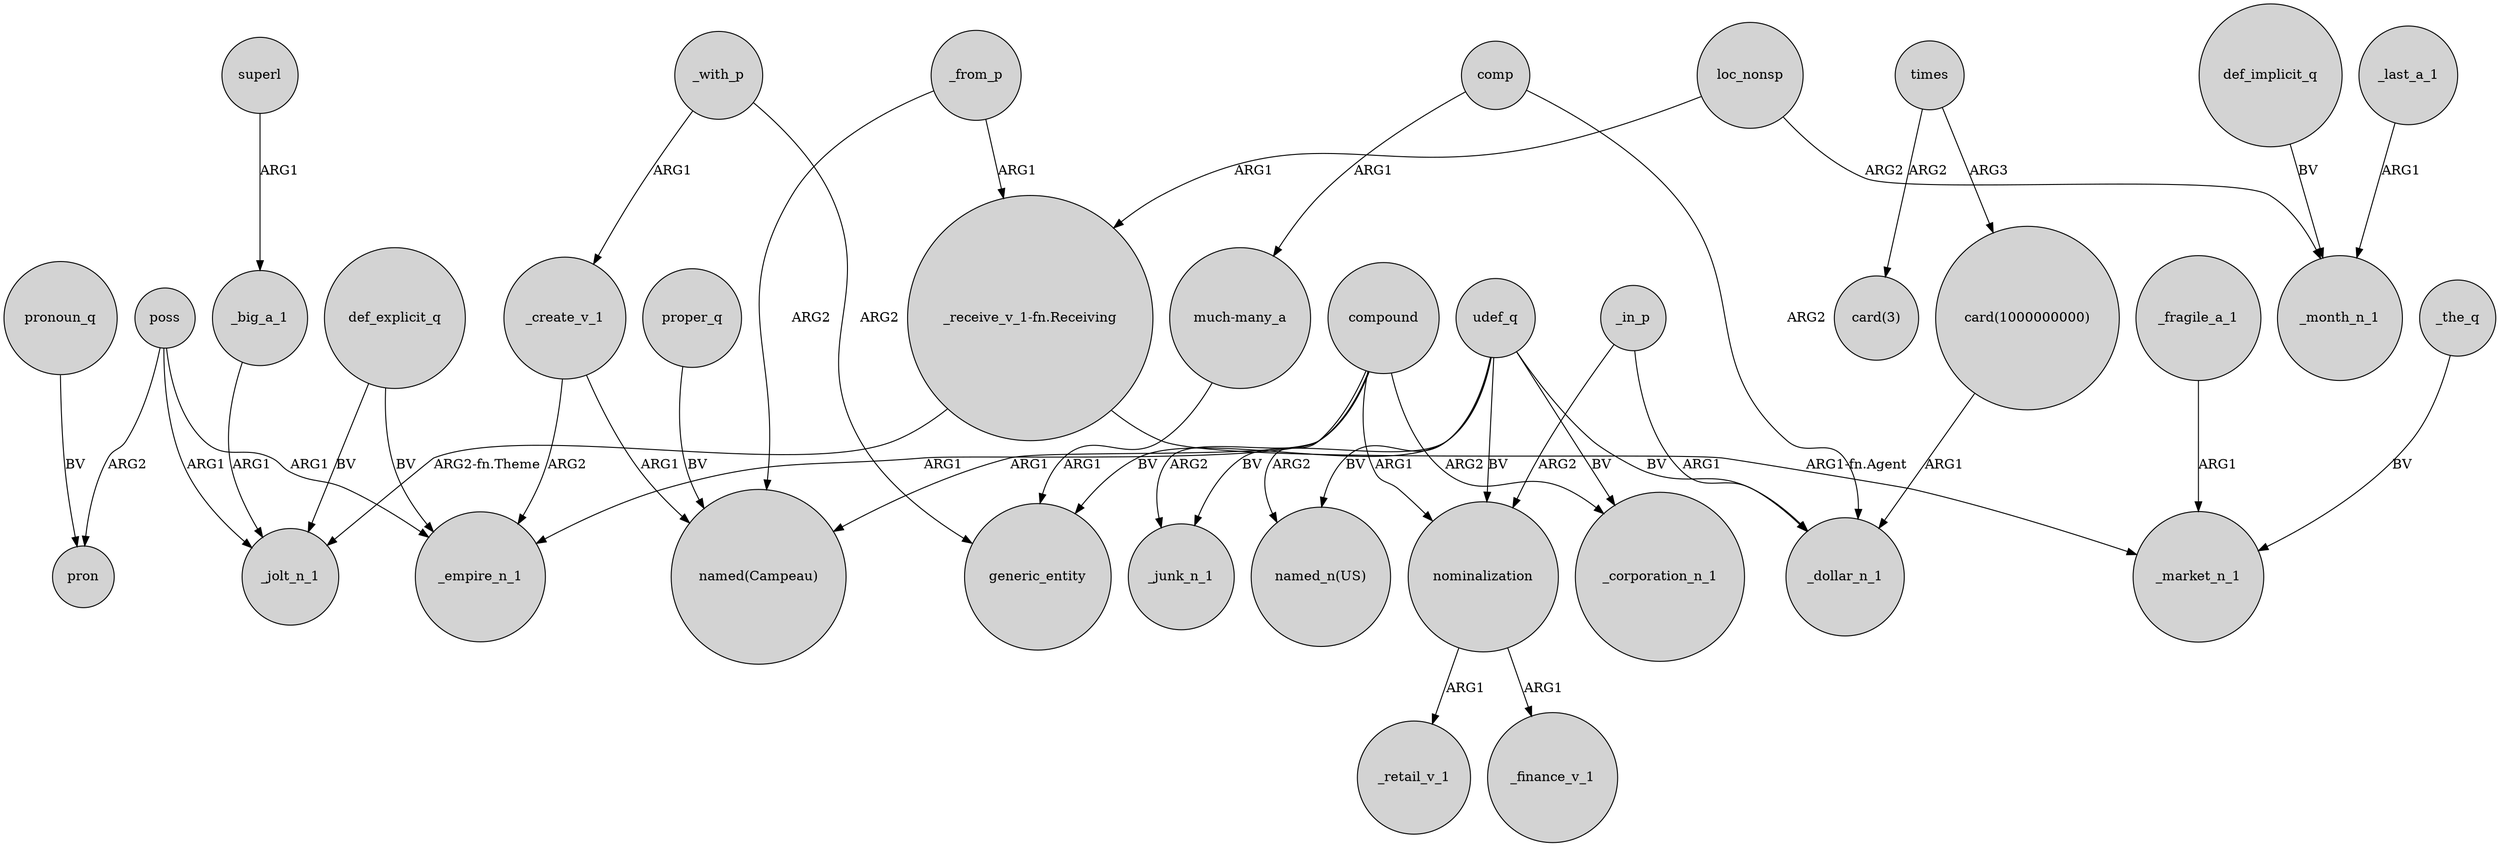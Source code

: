 digraph {
	node [shape=circle style=filled]
	def_explicit_q -> _jolt_n_1 [label=BV]
	poss -> _empire_n_1 [label=ARG1]
	def_implicit_q -> _month_n_1 [label=BV]
	compound -> "named(Campeau)" [label=ARG1]
	udef_q -> "named_n(US)" [label=BV]
	udef_q -> generic_entity [label=BV]
	poss -> pron [label=ARG2]
	_with_p -> _create_v_1 [label=ARG1]
	"much-many_a" -> generic_entity [label=ARG1]
	nominalization -> _retail_v_1 [label=ARG1]
	_with_p -> generic_entity [label=ARG2]
	compound -> _corporation_n_1 [label=ARG2]
	_create_v_1 -> _empire_n_1 [label=ARG2]
	loc_nonsp -> "_receive_v_1-fn.Receiving" [label=ARG1]
	compound -> _junk_n_1 [label=ARG2]
	nominalization -> _finance_v_1 [label=ARG1]
	_from_p -> "named(Campeau)" [label=ARG2]
	compound -> "named_n(US)" [label=ARG2]
	poss -> _jolt_n_1 [label=ARG1]
	times -> "card(1000000000)" [label=ARG3]
	udef_q -> _junk_n_1 [label=BV]
	udef_q -> _corporation_n_1 [label=BV]
	pronoun_q -> pron [label=BV]
	comp -> "much-many_a" [label=ARG1]
	proper_q -> "named(Campeau)" [label=BV]
	"_receive_v_1-fn.Receiving" -> _market_n_1 [label="ARG1-fn.Agent"]
	_fragile_a_1 -> _market_n_1 [label=ARG1]
	udef_q -> nominalization [label=BV]
	_create_v_1 -> "named(Campeau)" [label=ARG1]
	_from_p -> "_receive_v_1-fn.Receiving" [label=ARG1]
	_last_a_1 -> _month_n_1 [label=ARG1]
	comp -> _dollar_n_1 [label=ARG2]
	times -> "card(3)" [label=ARG2]
	_in_p -> _dollar_n_1 [label=ARG1]
	def_explicit_q -> _empire_n_1 [label=BV]
	loc_nonsp -> _month_n_1 [label=ARG2]
	"card(1000000000)" -> _dollar_n_1 [label=ARG1]
	_the_q -> _market_n_1 [label=BV]
	superl -> _big_a_1 [label=ARG1]
	compound -> _empire_n_1 [label=ARG1]
	_in_p -> nominalization [label=ARG2]
	compound -> nominalization [label=ARG1]
	udef_q -> _dollar_n_1 [label=BV]
	"_receive_v_1-fn.Receiving" -> _jolt_n_1 [label="ARG2-fn.Theme"]
	_big_a_1 -> _jolt_n_1 [label=ARG1]
}
